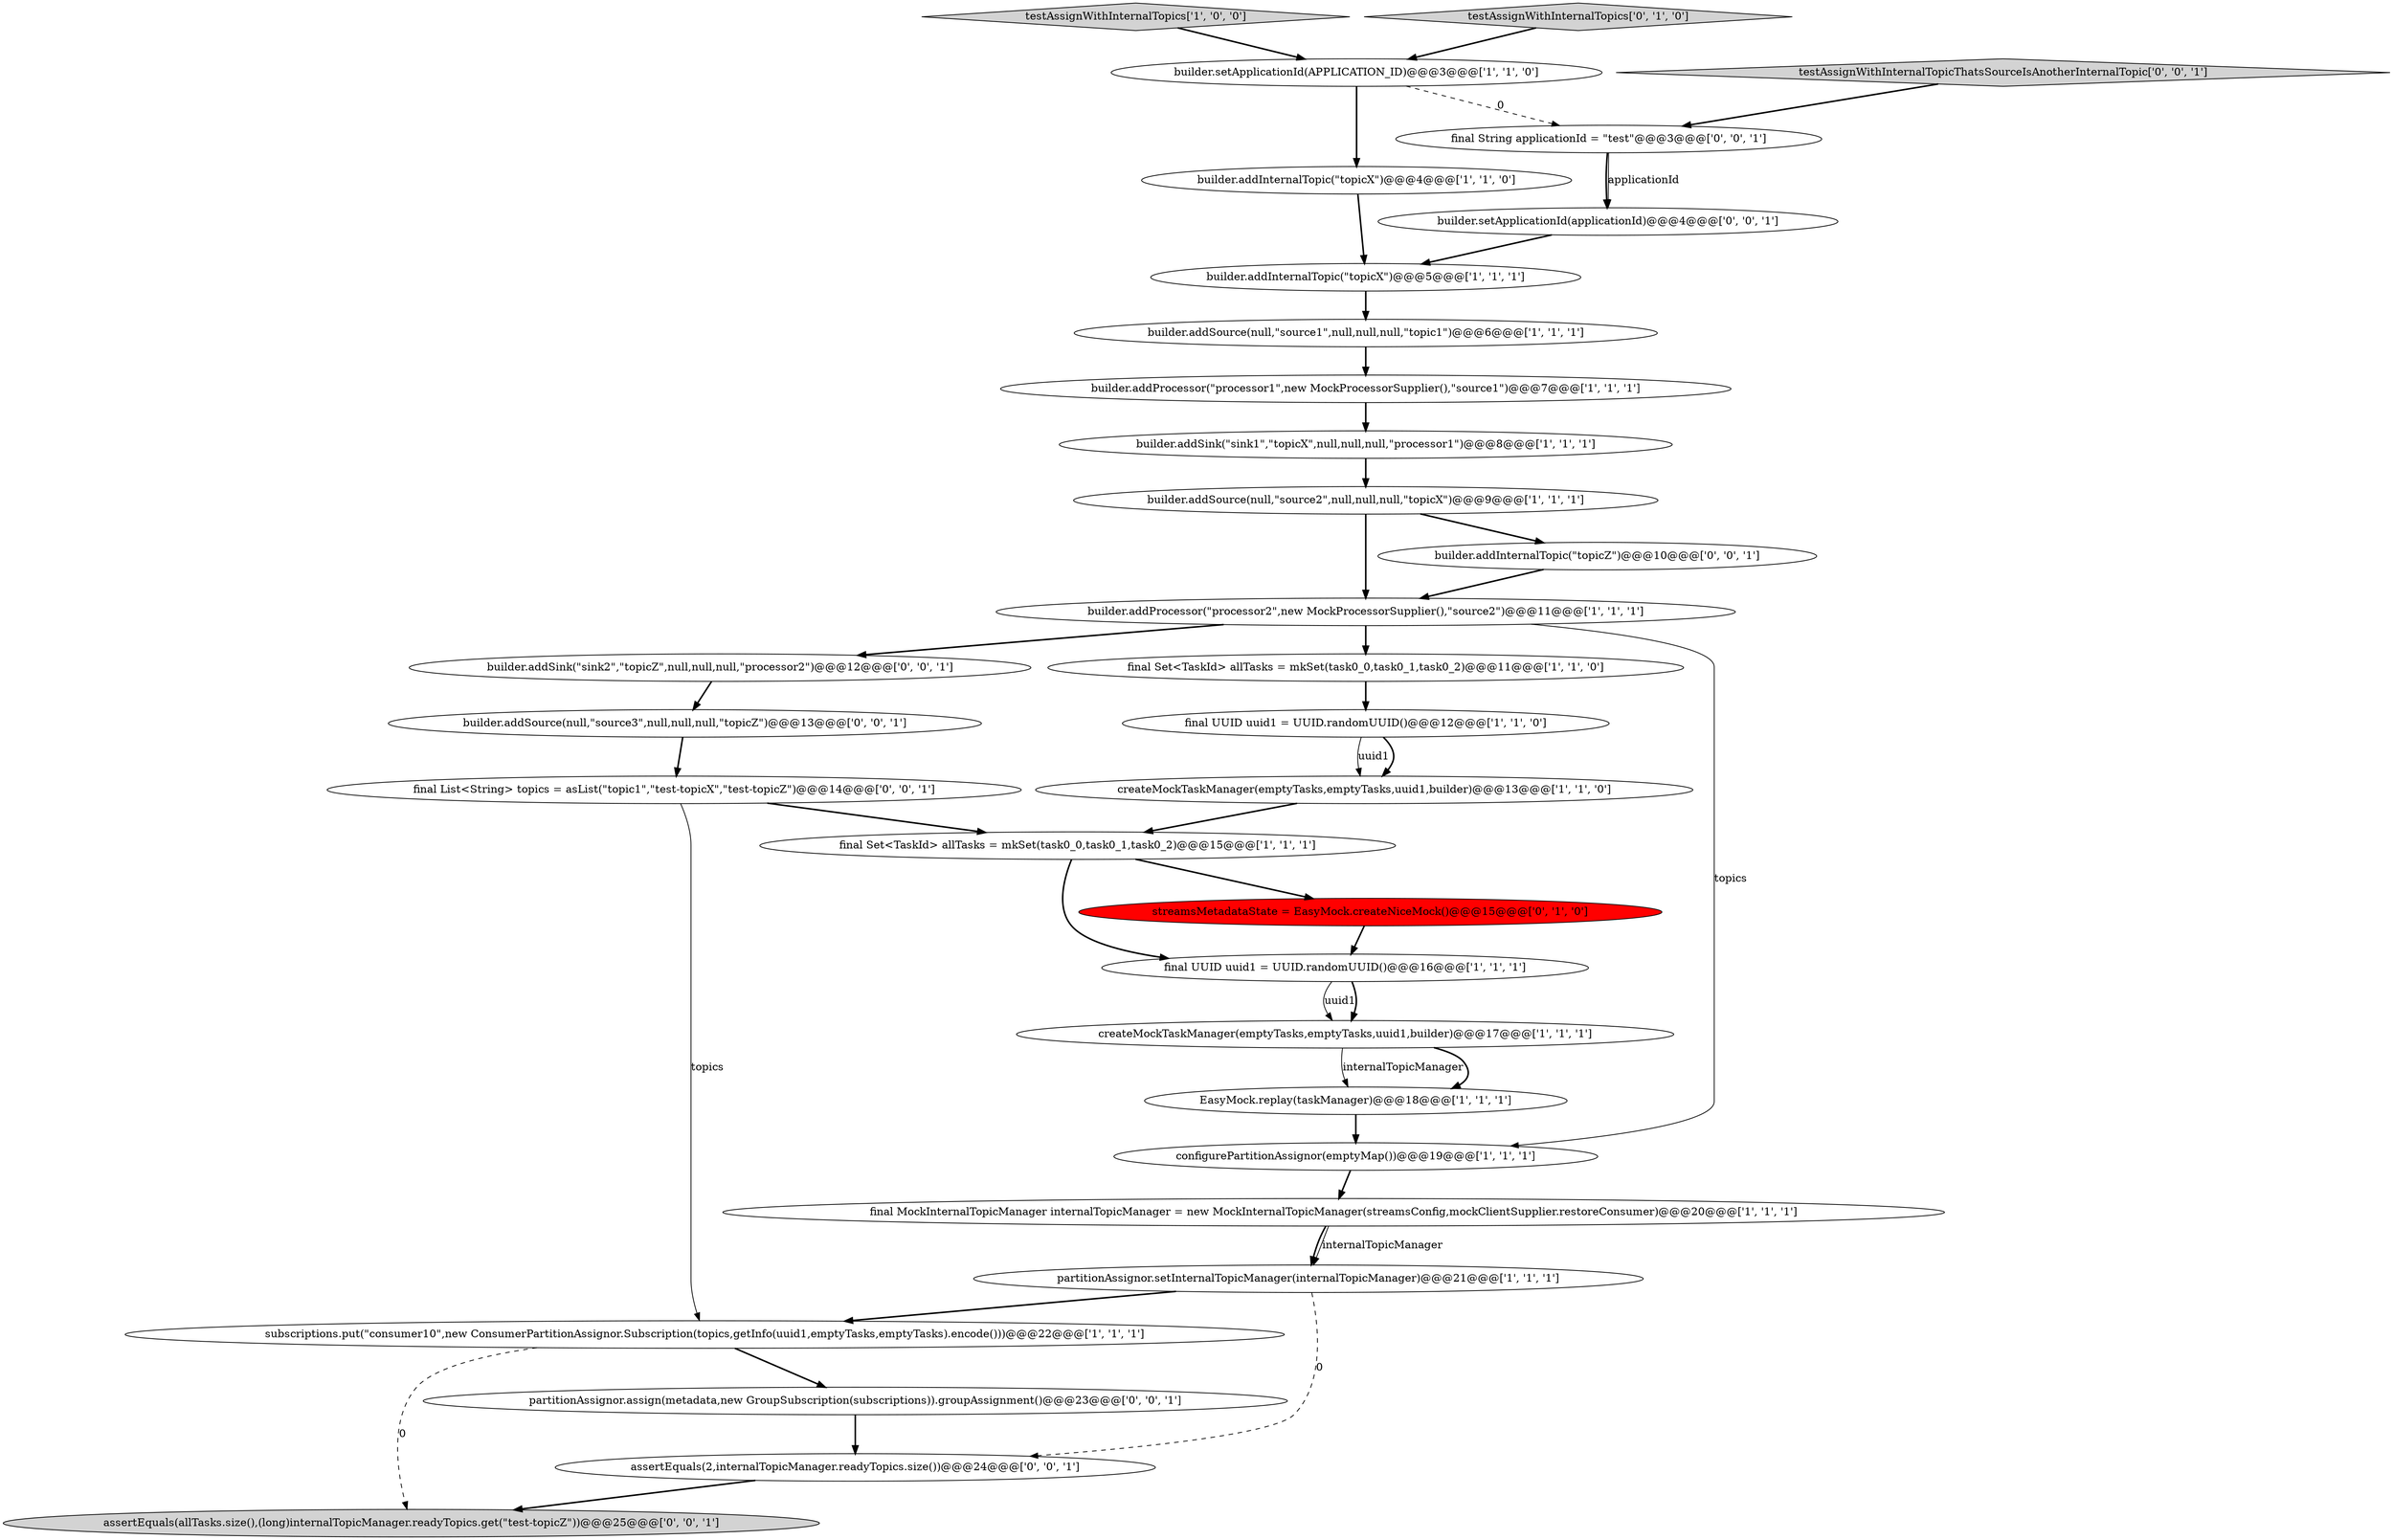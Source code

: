 digraph {
31 [style = filled, label = "partitionAssignor.assign(metadata,new GroupSubscription(subscriptions)).groupAssignment()@@@23@@@['0', '0', '1']", fillcolor = white, shape = ellipse image = "AAA0AAABBB3BBB"];
0 [style = filled, label = "builder.addProcessor(\"processor1\",new MockProcessorSupplier(),\"source1\")@@@7@@@['1', '1', '1']", fillcolor = white, shape = ellipse image = "AAA0AAABBB1BBB"];
8 [style = filled, label = "subscriptions.put(\"consumer10\",new ConsumerPartitionAssignor.Subscription(topics,getInfo(uuid1,emptyTasks,emptyTasks).encode()))@@@22@@@['1', '1', '1']", fillcolor = white, shape = ellipse image = "AAA0AAABBB1BBB"];
14 [style = filled, label = "final UUID uuid1 = UUID.randomUUID()@@@16@@@['1', '1', '1']", fillcolor = white, shape = ellipse image = "AAA0AAABBB1BBB"];
18 [style = filled, label = "builder.setApplicationId(APPLICATION_ID)@@@3@@@['1', '1', '0']", fillcolor = white, shape = ellipse image = "AAA0AAABBB1BBB"];
2 [style = filled, label = "builder.addSource(null,\"source2\",null,null,null,\"topicX\")@@@9@@@['1', '1', '1']", fillcolor = white, shape = ellipse image = "AAA0AAABBB1BBB"];
1 [style = filled, label = "final UUID uuid1 = UUID.randomUUID()@@@12@@@['1', '1', '0']", fillcolor = white, shape = ellipse image = "AAA0AAABBB1BBB"];
11 [style = filled, label = "testAssignWithInternalTopics['1', '0', '0']", fillcolor = lightgray, shape = diamond image = "AAA0AAABBB1BBB"];
13 [style = filled, label = "final Set<TaskId> allTasks = mkSet(task0_0,task0_1,task0_2)@@@11@@@['1', '1', '0']", fillcolor = white, shape = ellipse image = "AAA0AAABBB1BBB"];
24 [style = filled, label = "final List<String> topics = asList(\"topic1\",\"test-topicX\",\"test-topicZ\")@@@14@@@['0', '0', '1']", fillcolor = white, shape = ellipse image = "AAA0AAABBB3BBB"];
27 [style = filled, label = "assertEquals(allTasks.size(),(long)internalTopicManager.readyTopics.get(\"test-topicZ\"))@@@25@@@['0', '0', '1']", fillcolor = lightgray, shape = ellipse image = "AAA0AAABBB3BBB"];
5 [style = filled, label = "createMockTaskManager(emptyTasks,emptyTasks,uuid1,builder)@@@17@@@['1', '1', '1']", fillcolor = white, shape = ellipse image = "AAA0AAABBB1BBB"];
19 [style = filled, label = "builder.addSink(\"sink1\",\"topicX\",null,null,null,\"processor1\")@@@8@@@['1', '1', '1']", fillcolor = white, shape = ellipse image = "AAA0AAABBB1BBB"];
12 [style = filled, label = "builder.addInternalTopic(\"topicX\")@@@4@@@['1', '1', '0']", fillcolor = white, shape = ellipse image = "AAA0AAABBB1BBB"];
16 [style = filled, label = "final Set<TaskId> allTasks = mkSet(task0_0,task0_1,task0_2)@@@15@@@['1', '1', '1']", fillcolor = white, shape = ellipse image = "AAA0AAABBB1BBB"];
7 [style = filled, label = "builder.addSource(null,\"source1\",null,null,null,\"topic1\")@@@6@@@['1', '1', '1']", fillcolor = white, shape = ellipse image = "AAA0AAABBB1BBB"];
3 [style = filled, label = "configurePartitionAssignor(emptyMap())@@@19@@@['1', '1', '1']", fillcolor = white, shape = ellipse image = "AAA0AAABBB1BBB"];
21 [style = filled, label = "testAssignWithInternalTopics['0', '1', '0']", fillcolor = lightgray, shape = diamond image = "AAA0AAABBB2BBB"];
28 [style = filled, label = "final String applicationId = \"test\"@@@3@@@['0', '0', '1']", fillcolor = white, shape = ellipse image = "AAA0AAABBB3BBB"];
10 [style = filled, label = "final MockInternalTopicManager internalTopicManager = new MockInternalTopicManager(streamsConfig,mockClientSupplier.restoreConsumer)@@@20@@@['1', '1', '1']", fillcolor = white, shape = ellipse image = "AAA0AAABBB1BBB"];
26 [style = filled, label = "assertEquals(2,internalTopicManager.readyTopics.size())@@@24@@@['0', '0', '1']", fillcolor = white, shape = ellipse image = "AAA0AAABBB3BBB"];
4 [style = filled, label = "createMockTaskManager(emptyTasks,emptyTasks,uuid1,builder)@@@13@@@['1', '1', '0']", fillcolor = white, shape = ellipse image = "AAA0AAABBB1BBB"];
17 [style = filled, label = "builder.addInternalTopic(\"topicX\")@@@5@@@['1', '1', '1']", fillcolor = white, shape = ellipse image = "AAA0AAABBB1BBB"];
9 [style = filled, label = "partitionAssignor.setInternalTopicManager(internalTopicManager)@@@21@@@['1', '1', '1']", fillcolor = white, shape = ellipse image = "AAA0AAABBB1BBB"];
20 [style = filled, label = "streamsMetadataState = EasyMock.createNiceMock()@@@15@@@['0', '1', '0']", fillcolor = red, shape = ellipse image = "AAA1AAABBB2BBB"];
23 [style = filled, label = "builder.addSink(\"sink2\",\"topicZ\",null,null,null,\"processor2\")@@@12@@@['0', '0', '1']", fillcolor = white, shape = ellipse image = "AAA0AAABBB3BBB"];
22 [style = filled, label = "builder.addSource(null,\"source3\",null,null,null,\"topicZ\")@@@13@@@['0', '0', '1']", fillcolor = white, shape = ellipse image = "AAA0AAABBB3BBB"];
15 [style = filled, label = "builder.addProcessor(\"processor2\",new MockProcessorSupplier(),\"source2\")@@@11@@@['1', '1', '1']", fillcolor = white, shape = ellipse image = "AAA0AAABBB1BBB"];
29 [style = filled, label = "builder.setApplicationId(applicationId)@@@4@@@['0', '0', '1']", fillcolor = white, shape = ellipse image = "AAA0AAABBB3BBB"];
6 [style = filled, label = "EasyMock.replay(taskManager)@@@18@@@['1', '1', '1']", fillcolor = white, shape = ellipse image = "AAA0AAABBB1BBB"];
30 [style = filled, label = "testAssignWithInternalTopicThatsSourceIsAnotherInternalTopic['0', '0', '1']", fillcolor = lightgray, shape = diamond image = "AAA0AAABBB3BBB"];
25 [style = filled, label = "builder.addInternalTopic(\"topicZ\")@@@10@@@['0', '0', '1']", fillcolor = white, shape = ellipse image = "AAA0AAABBB3BBB"];
28->29 [style = bold, label=""];
6->3 [style = bold, label=""];
15->23 [style = bold, label=""];
1->4 [style = bold, label=""];
15->13 [style = bold, label=""];
29->17 [style = bold, label=""];
8->31 [style = bold, label=""];
0->19 [style = bold, label=""];
12->17 [style = bold, label=""];
18->12 [style = bold, label=""];
14->5 [style = solid, label="uuid1"];
7->0 [style = bold, label=""];
20->14 [style = bold, label=""];
19->2 [style = bold, label=""];
1->4 [style = solid, label="uuid1"];
28->29 [style = solid, label="applicationId"];
9->8 [style = bold, label=""];
21->18 [style = bold, label=""];
11->18 [style = bold, label=""];
13->1 [style = bold, label=""];
5->6 [style = solid, label="internalTopicManager"];
17->7 [style = bold, label=""];
3->10 [style = bold, label=""];
24->16 [style = bold, label=""];
31->26 [style = bold, label=""];
26->27 [style = bold, label=""];
23->22 [style = bold, label=""];
30->28 [style = bold, label=""];
5->6 [style = bold, label=""];
15->3 [style = solid, label="topics"];
2->15 [style = bold, label=""];
9->26 [style = dashed, label="0"];
25->15 [style = bold, label=""];
18->28 [style = dashed, label="0"];
16->14 [style = bold, label=""];
8->27 [style = dashed, label="0"];
24->8 [style = solid, label="topics"];
10->9 [style = bold, label=""];
22->24 [style = bold, label=""];
16->20 [style = bold, label=""];
2->25 [style = bold, label=""];
10->9 [style = solid, label="internalTopicManager"];
4->16 [style = bold, label=""];
14->5 [style = bold, label=""];
}
